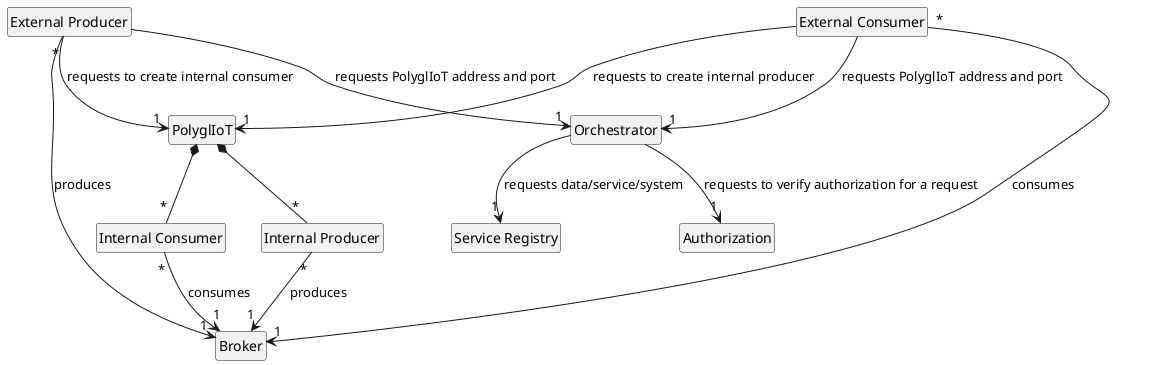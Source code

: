 @startuml

hide circles
hide methods
hide attributes

class "Broker"{}
class "External Producer"{}
class "External Consumer"{}
class "Internal Producer"{}
class "Internal Consumer"{}
class PolyglIoT{}
class Orchestrator{}
class Authorization
class "Service Registry"{}

"Internal Consumer" "*" --> "1" "Broker" : consumes
"External Producer" "*" --> "1" "Broker" : produces

"Internal Producer" "*" --> "1" "Broker" : produces
"External Consumer" "*" --> "1" "Broker" : consumes

PolyglIoT *-- "*" "Internal Producer"
PolyglIoT *-- "*" "Internal Consumer"

"External Producer" --> "1" "PolyglIoT" : requests to create internal consumer
"External Consumer" --> "1" "PolyglIoT" : requests to create internal producer

Orchestrator --> "1" "Service Registry" : requests data/service/system
Orchestrator --> "1" Authorization : requests to verify authorization for a request
"External Consumer" --> "1" Orchestrator : requests PolyglIoT address and port
"External Producer" --> "1" Orchestrator : requests PolyglIoT address and port

@enduml